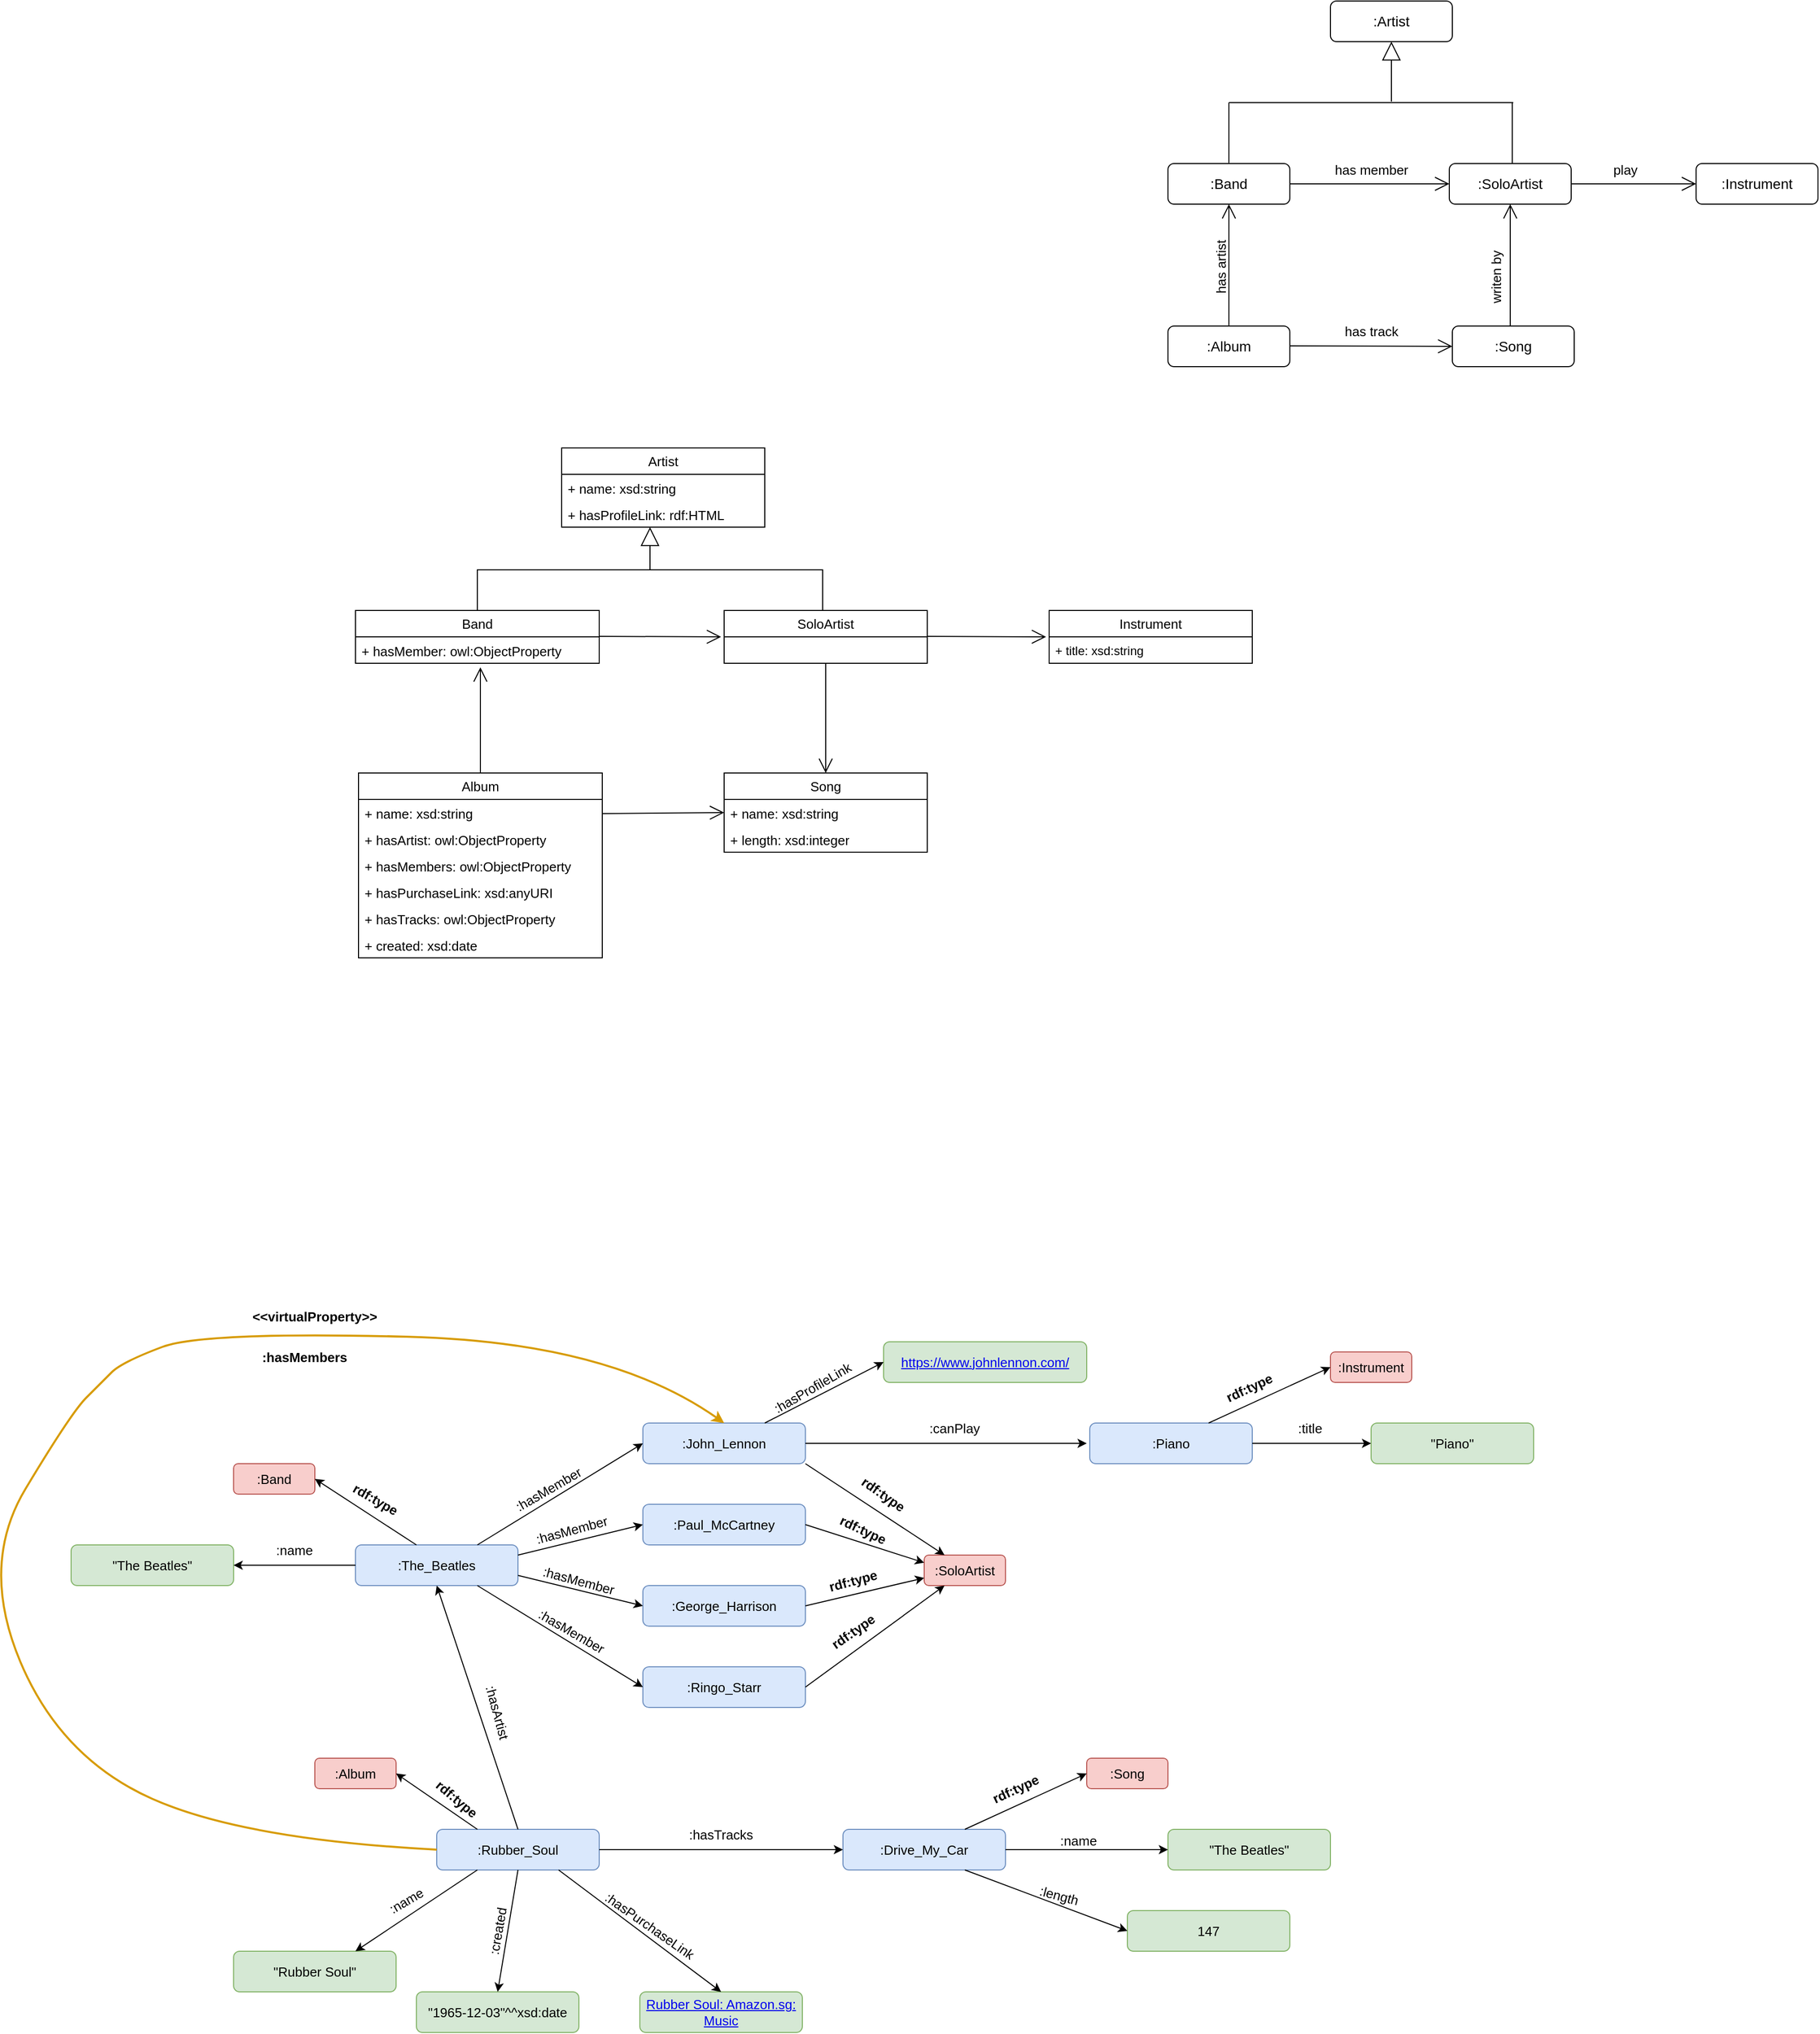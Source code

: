 <mxfile version="27.2.0">
  <diagram name="Page-1" id="ByhGdrDt2DM0ONfzT9Cf">
    <mxGraphModel dx="3758" dy="1886" grid="1" gridSize="10" guides="1" tooltips="1" connect="1" arrows="1" fold="1" page="1" pageScale="1" pageWidth="850" pageHeight="1100" math="0" shadow="0">
      <root>
        <mxCell id="0" />
        <mxCell id="1" parent="0" />
        <mxCell id="3A7KvF8rSeJm4cNPrQmB-1" value="&lt;font style=&quot;font-size: 14px;&quot;&gt;:Artist&lt;/font&gt;" style="rounded=1;whiteSpace=wrap;html=1;" vertex="1" parent="1">
          <mxGeometry x="200" y="-40" width="120" height="40" as="geometry" />
        </mxCell>
        <mxCell id="3A7KvF8rSeJm4cNPrQmB-3" value=":Band" style="rounded=1;whiteSpace=wrap;html=1;fontSize=14;" vertex="1" parent="1">
          <mxGeometry x="40" y="120" width="120" height="40" as="geometry" />
        </mxCell>
        <mxCell id="3A7KvF8rSeJm4cNPrQmB-7" value=":Album" style="rounded=1;whiteSpace=wrap;html=1;fontSize=14;" vertex="1" parent="1">
          <mxGeometry x="40" y="280" width="120" height="40" as="geometry" />
        </mxCell>
        <mxCell id="3A7KvF8rSeJm4cNPrQmB-8" value=":Song" style="rounded=1;whiteSpace=wrap;html=1;fontSize=14;" vertex="1" parent="1">
          <mxGeometry x="320" y="280" width="120" height="40" as="geometry" />
        </mxCell>
        <mxCell id="3A7KvF8rSeJm4cNPrQmB-10" value="" style="endArrow=block;endSize=16;endFill=0;html=1;rounded=0;entryX=0.5;entryY=1;entryDx=0;entryDy=0;" edge="1" parent="1" target="3A7KvF8rSeJm4cNPrQmB-1">
          <mxGeometry width="160" relative="1" as="geometry">
            <mxPoint x="260" y="59" as="sourcePoint" />
            <mxPoint x="310" y="20" as="targetPoint" />
          </mxGeometry>
        </mxCell>
        <mxCell id="3A7KvF8rSeJm4cNPrQmB-13" value="" style="endArrow=none;html=1;rounded=0;" edge="1" parent="1">
          <mxGeometry width="50" height="50" relative="1" as="geometry">
            <mxPoint x="100" y="120" as="sourcePoint" />
            <mxPoint x="100" y="60" as="targetPoint" />
          </mxGeometry>
        </mxCell>
        <mxCell id="3A7KvF8rSeJm4cNPrQmB-14" value="" style="endArrow=none;html=1;rounded=0;exitX=0.5;exitY=0;exitDx=0;exitDy=0;" edge="1" parent="1">
          <mxGeometry width="50" height="50" relative="1" as="geometry">
            <mxPoint x="379" y="120" as="sourcePoint" />
            <mxPoint x="379" y="60" as="targetPoint" />
          </mxGeometry>
        </mxCell>
        <mxCell id="3A7KvF8rSeJm4cNPrQmB-15" value="" style="endArrow=none;html=1;rounded=0;" edge="1" parent="1">
          <mxGeometry width="50" height="50" relative="1" as="geometry">
            <mxPoint x="100" y="60" as="sourcePoint" />
            <mxPoint x="380" y="60" as="targetPoint" />
          </mxGeometry>
        </mxCell>
        <mxCell id="3A7KvF8rSeJm4cNPrQmB-20" value="" style="endArrow=open;endFill=1;endSize=12;html=1;rounded=0;entryX=0.5;entryY=1;entryDx=0;entryDy=0;exitX=0.5;exitY=0;exitDx=0;exitDy=0;" edge="1" parent="1" source="3A7KvF8rSeJm4cNPrQmB-7" target="3A7KvF8rSeJm4cNPrQmB-3">
          <mxGeometry width="160" relative="1" as="geometry">
            <mxPoint x="90" y="279" as="sourcePoint" />
            <mxPoint x="250" y="279" as="targetPoint" />
          </mxGeometry>
        </mxCell>
        <mxCell id="3A7KvF8rSeJm4cNPrQmB-21" value="&lt;span style=&quot;font-size: 13px; font-weight: 400;&quot;&gt;has artist&lt;/span&gt;" style="text;align=center;fontStyle=1;verticalAlign=middle;spacingLeft=3;spacingRight=3;strokeColor=none;rotatable=0;points=[[0,0.5],[1,0.5]];portConstraint=eastwest;html=1;direction=south;horizontal=0;" vertex="1" parent="1">
          <mxGeometry x="77" y="182" width="30" height="80" as="geometry" />
        </mxCell>
        <mxCell id="3A7KvF8rSeJm4cNPrQmB-22" value="" style="endArrow=open;endFill=1;endSize=12;html=1;rounded=0;entryX=0;entryY=0.5;entryDx=0;entryDy=0;" edge="1" parent="1" target="3A7KvF8rSeJm4cNPrQmB-8">
          <mxGeometry width="160" relative="1" as="geometry">
            <mxPoint x="160" y="299.5" as="sourcePoint" />
            <mxPoint x="280" y="300" as="targetPoint" />
          </mxGeometry>
        </mxCell>
        <mxCell id="3A7KvF8rSeJm4cNPrQmB-23" value="&lt;span style=&quot;font-size: 13px; font-weight: 400;&quot;&gt;has track&lt;/span&gt;" style="text;align=center;fontStyle=1;verticalAlign=middle;spacingLeft=3;spacingRight=3;strokeColor=none;rotatable=0;points=[[0,0.5],[1,0.5]];portConstraint=eastwest;html=1;" vertex="1" parent="1">
          <mxGeometry x="200" y="272" width="80" height="26" as="geometry" />
        </mxCell>
        <mxCell id="3A7KvF8rSeJm4cNPrQmB-24" value="" style="endArrow=open;endFill=1;endSize=12;html=1;rounded=0;entryX=0.5;entryY=1;entryDx=0;entryDy=0;" edge="1" parent="1" target="3A7KvF8rSeJm4cNPrQmB-2">
          <mxGeometry width="160" relative="1" as="geometry">
            <mxPoint x="377" y="280" as="sourcePoint" />
            <mxPoint x="590" y="274" as="targetPoint" />
          </mxGeometry>
        </mxCell>
        <mxCell id="3A7KvF8rSeJm4cNPrQmB-25" value="&lt;span style=&quot;font-size: 13px; font-weight: 400;&quot;&gt;writen by&lt;/span&gt;" style="text;align=center;fontStyle=1;verticalAlign=middle;spacingLeft=3;spacingRight=3;strokeColor=none;rotatable=0;points=[[0,0.5],[1,0.5]];portConstraint=eastwest;html=1;horizontal=0;direction=south;" vertex="1" parent="1">
          <mxGeometry x="350" y="192" width="26" height="80" as="geometry" />
        </mxCell>
        <mxCell id="3A7KvF8rSeJm4cNPrQmB-26" value=":Instrument" style="rounded=1;whiteSpace=wrap;html=1;fontSize=14;" vertex="1" parent="1">
          <mxGeometry x="560" y="120" width="120" height="40" as="geometry" />
        </mxCell>
        <mxCell id="3A7KvF8rSeJm4cNPrQmB-27" value="" style="endArrow=open;endFill=1;endSize=12;html=1;rounded=0;entryX=0;entryY=0.5;entryDx=0;entryDy=0;" edge="1" parent="1" source="3A7KvF8rSeJm4cNPrQmB-2" target="3A7KvF8rSeJm4cNPrQmB-26">
          <mxGeometry width="160" relative="1" as="geometry">
            <mxPoint x="400" y="139.5" as="sourcePoint" />
            <mxPoint x="520" y="140" as="targetPoint" />
          </mxGeometry>
        </mxCell>
        <mxCell id="3A7KvF8rSeJm4cNPrQmB-28" value="&lt;span style=&quot;font-size: 13px; font-weight: 400;&quot;&gt;play&lt;/span&gt;" style="text;align=center;fontStyle=1;verticalAlign=middle;spacingLeft=3;spacingRight=3;strokeColor=none;rotatable=0;points=[[0,0.5],[1,0.5]];portConstraint=eastwest;html=1;horizontal=1;" vertex="1" parent="1">
          <mxGeometry x="450" y="113" width="80" height="26" as="geometry" />
        </mxCell>
        <mxCell id="3A7KvF8rSeJm4cNPrQmB-30" value="" style="endArrow=open;endFill=1;endSize=12;html=1;rounded=0;" edge="1" parent="1" target="3A7KvF8rSeJm4cNPrQmB-2">
          <mxGeometry width="160" relative="1" as="geometry">
            <mxPoint x="400" y="139.5" as="sourcePoint" />
            <mxPoint x="520" y="140" as="targetPoint" />
          </mxGeometry>
        </mxCell>
        <mxCell id="3A7KvF8rSeJm4cNPrQmB-2" value="&lt;font style=&quot;font-size: 14px;&quot;&gt;:SoloArtist&lt;/font&gt;" style="rounded=1;whiteSpace=wrap;html=1;" vertex="1" parent="1">
          <mxGeometry x="317" y="120" width="120" height="40" as="geometry" />
        </mxCell>
        <mxCell id="3A7KvF8rSeJm4cNPrQmB-31" value="" style="endArrow=open;endFill=1;endSize=12;html=1;rounded=0;exitX=1;exitY=0.5;exitDx=0;exitDy=0;" edge="1" parent="1" source="3A7KvF8rSeJm4cNPrQmB-3">
          <mxGeometry width="160" relative="1" as="geometry">
            <mxPoint x="167" y="139" as="sourcePoint" />
            <mxPoint x="317" y="140" as="targetPoint" />
          </mxGeometry>
        </mxCell>
        <mxCell id="3A7KvF8rSeJm4cNPrQmB-32" value="&lt;span style=&quot;font-size: 13px; font-weight: 400;&quot;&gt;has member&lt;/span&gt;" style="text;align=center;fontStyle=1;verticalAlign=middle;spacingLeft=3;spacingRight=3;strokeColor=none;rotatable=0;points=[[0,0.5],[1,0.5]];portConstraint=eastwest;html=1;" vertex="1" parent="1">
          <mxGeometry x="200" y="113" width="80" height="26" as="geometry" />
        </mxCell>
        <mxCell id="3A7KvF8rSeJm4cNPrQmB-39" value="Artist" style="swimlane;fontStyle=0;childLayout=stackLayout;horizontal=1;startSize=26;fillColor=none;horizontalStack=0;resizeParent=1;resizeParentMax=0;resizeLast=0;collapsible=1;marginBottom=0;whiteSpace=wrap;html=1;fontSize=13;" vertex="1" parent="1">
          <mxGeometry x="-557" y="400" width="200" height="78" as="geometry" />
        </mxCell>
        <mxCell id="3A7KvF8rSeJm4cNPrQmB-40" value="&lt;font style=&quot;font-size: 13px;&quot;&gt;+ name: xsd:string&lt;/font&gt;" style="text;strokeColor=none;fillColor=none;align=left;verticalAlign=top;spacingLeft=4;spacingRight=4;overflow=hidden;rotatable=0;points=[[0,0.5],[1,0.5]];portConstraint=eastwest;whiteSpace=wrap;html=1;" vertex="1" parent="3A7KvF8rSeJm4cNPrQmB-39">
          <mxGeometry y="26" width="200" height="26" as="geometry" />
        </mxCell>
        <mxCell id="3A7KvF8rSeJm4cNPrQmB-41" value="&lt;font style=&quot;font-size: 13px;&quot;&gt;+ hasProfileLink: rdf:HTML&lt;/font&gt;" style="text;strokeColor=none;fillColor=none;align=left;verticalAlign=top;spacingLeft=4;spacingRight=4;overflow=hidden;rotatable=0;points=[[0,0.5],[1,0.5]];portConstraint=eastwest;whiteSpace=wrap;html=1;" vertex="1" parent="3A7KvF8rSeJm4cNPrQmB-39">
          <mxGeometry y="52" width="200" height="26" as="geometry" />
        </mxCell>
        <mxCell id="3A7KvF8rSeJm4cNPrQmB-44" value="&lt;font style=&quot;font-size: 13px;&quot;&gt;Band&lt;/font&gt;" style="swimlane;fontStyle=0;childLayout=stackLayout;horizontal=1;startSize=26;fillColor=none;horizontalStack=0;resizeParent=1;resizeParentMax=0;resizeLast=0;collapsible=1;marginBottom=0;whiteSpace=wrap;html=1;" vertex="1" parent="1">
          <mxGeometry x="-760" y="560" width="240" height="52" as="geometry" />
        </mxCell>
        <mxCell id="3A7KvF8rSeJm4cNPrQmB-45" value="&lt;font style=&quot;font-size: 13px;&quot;&gt;+ hasMember: owl:ObjectProperty&lt;/font&gt;" style="text;strokeColor=none;fillColor=none;align=left;verticalAlign=top;spacingLeft=4;spacingRight=4;overflow=hidden;rotatable=0;points=[[0,0.5],[1,0.5]];portConstraint=eastwest;whiteSpace=wrap;html=1;" vertex="1" parent="3A7KvF8rSeJm4cNPrQmB-44">
          <mxGeometry y="26" width="240" height="26" as="geometry" />
        </mxCell>
        <mxCell id="3A7KvF8rSeJm4cNPrQmB-48" value="&lt;font style=&quot;font-size: 13px;&quot;&gt;SoloArtist&lt;/font&gt;" style="swimlane;fontStyle=0;childLayout=stackLayout;horizontal=1;startSize=26;fillColor=none;horizontalStack=0;resizeParent=1;resizeParentMax=0;resizeLast=0;collapsible=1;marginBottom=0;whiteSpace=wrap;html=1;" vertex="1" parent="1">
          <mxGeometry x="-397" y="560" width="200" height="52" as="geometry" />
        </mxCell>
        <mxCell id="3A7KvF8rSeJm4cNPrQmB-52" value="&lt;font style=&quot;font-size: 13px;&quot;&gt;Album&lt;/font&gt;" style="swimlane;fontStyle=0;childLayout=stackLayout;horizontal=1;startSize=26;fillColor=none;horizontalStack=0;resizeParent=1;resizeParentMax=0;resizeLast=0;collapsible=1;marginBottom=0;whiteSpace=wrap;html=1;" vertex="1" parent="1">
          <mxGeometry x="-757" y="720" width="240" height="182" as="geometry" />
        </mxCell>
        <mxCell id="3A7KvF8rSeJm4cNPrQmB-53" value="&lt;font style=&quot;font-size: 13px;&quot;&gt;+ name: xsd:string&lt;/font&gt;" style="text;strokeColor=none;fillColor=none;align=left;verticalAlign=top;spacingLeft=4;spacingRight=4;overflow=hidden;rotatable=0;points=[[0,0.5],[1,0.5]];portConstraint=eastwest;whiteSpace=wrap;html=1;" vertex="1" parent="3A7KvF8rSeJm4cNPrQmB-52">
          <mxGeometry y="26" width="240" height="26" as="geometry" />
        </mxCell>
        <mxCell id="3A7KvF8rSeJm4cNPrQmB-54" value="&lt;font style=&quot;font-size: 13px;&quot;&gt;+ hasArtist: owl:ObjectProperty&lt;/font&gt;" style="text;strokeColor=none;fillColor=none;align=left;verticalAlign=top;spacingLeft=4;spacingRight=4;overflow=hidden;rotatable=0;points=[[0,0.5],[1,0.5]];portConstraint=eastwest;whiteSpace=wrap;html=1;" vertex="1" parent="3A7KvF8rSeJm4cNPrQmB-52">
          <mxGeometry y="52" width="240" height="26" as="geometry" />
        </mxCell>
        <mxCell id="3A7KvF8rSeJm4cNPrQmB-55" value="&lt;font style=&quot;font-size: 13px;&quot;&gt;+ hasMembers: owl:ObjectProperty&lt;/font&gt;" style="text;strokeColor=none;fillColor=none;align=left;verticalAlign=top;spacingLeft=4;spacingRight=4;overflow=hidden;rotatable=0;points=[[0,0.5],[1,0.5]];portConstraint=eastwest;whiteSpace=wrap;html=1;" vertex="1" parent="3A7KvF8rSeJm4cNPrQmB-52">
          <mxGeometry y="78" width="240" height="26" as="geometry" />
        </mxCell>
        <mxCell id="3A7KvF8rSeJm4cNPrQmB-56" value="&lt;font style=&quot;font-size: 13px;&quot;&gt;+ hasPurchaseLink: xsd:anyURI&lt;/font&gt;" style="text;strokeColor=none;fillColor=none;align=left;verticalAlign=top;spacingLeft=4;spacingRight=4;overflow=hidden;rotatable=0;points=[[0,0.5],[1,0.5]];portConstraint=eastwest;whiteSpace=wrap;html=1;" vertex="1" parent="3A7KvF8rSeJm4cNPrQmB-52">
          <mxGeometry y="104" width="240" height="26" as="geometry" />
        </mxCell>
        <mxCell id="3A7KvF8rSeJm4cNPrQmB-57" value="&lt;font style=&quot;font-size: 13px;&quot;&gt;+ hasTracks: owl:ObjectProperty&lt;/font&gt;" style="text;strokeColor=none;fillColor=none;align=left;verticalAlign=top;spacingLeft=4;spacingRight=4;overflow=hidden;rotatable=0;points=[[0,0.5],[1,0.5]];portConstraint=eastwest;whiteSpace=wrap;html=1;" vertex="1" parent="3A7KvF8rSeJm4cNPrQmB-52">
          <mxGeometry y="130" width="240" height="26" as="geometry" />
        </mxCell>
        <mxCell id="3A7KvF8rSeJm4cNPrQmB-58" value="&lt;font&gt;+ created: xsd:date&lt;/font&gt;" style="text;strokeColor=none;fillColor=none;align=left;verticalAlign=top;spacingLeft=4;spacingRight=4;overflow=hidden;rotatable=0;points=[[0,0.5],[1,0.5]];portConstraint=eastwest;whiteSpace=wrap;html=1;fontSize=13;" vertex="1" parent="3A7KvF8rSeJm4cNPrQmB-52">
          <mxGeometry y="156" width="240" height="26" as="geometry" />
        </mxCell>
        <mxCell id="3A7KvF8rSeJm4cNPrQmB-59" value="&lt;font style=&quot;font-size: 13px;&quot;&gt;Song&lt;/font&gt;" style="swimlane;fontStyle=0;childLayout=stackLayout;horizontal=1;startSize=26;fillColor=none;horizontalStack=0;resizeParent=1;resizeParentMax=0;resizeLast=0;collapsible=1;marginBottom=0;whiteSpace=wrap;html=1;" vertex="1" parent="1">
          <mxGeometry x="-397" y="720" width="200" height="78" as="geometry" />
        </mxCell>
        <mxCell id="3A7KvF8rSeJm4cNPrQmB-60" value="&lt;font style=&quot;font-size: 13px;&quot;&gt;+ name: xsd:string&lt;/font&gt;" style="text;strokeColor=none;fillColor=none;align=left;verticalAlign=top;spacingLeft=4;spacingRight=4;overflow=hidden;rotatable=0;points=[[0,0.5],[1,0.5]];portConstraint=eastwest;whiteSpace=wrap;html=1;" vertex="1" parent="3A7KvF8rSeJm4cNPrQmB-59">
          <mxGeometry y="26" width="200" height="26" as="geometry" />
        </mxCell>
        <mxCell id="3A7KvF8rSeJm4cNPrQmB-61" value="&lt;font style=&quot;font-size: 13px;&quot;&gt;+ length: xsd:integer&lt;/font&gt;" style="text;strokeColor=none;fillColor=none;align=left;verticalAlign=top;spacingLeft=4;spacingRight=4;overflow=hidden;rotatable=0;points=[[0,0.5],[1,0.5]];portConstraint=eastwest;whiteSpace=wrap;html=1;" vertex="1" parent="3A7KvF8rSeJm4cNPrQmB-59">
          <mxGeometry y="52" width="200" height="26" as="geometry" />
        </mxCell>
        <mxCell id="3A7KvF8rSeJm4cNPrQmB-63" value="&lt;font style=&quot;font-size: 13px;&quot;&gt;Instrument&lt;/font&gt;" style="swimlane;fontStyle=0;childLayout=stackLayout;horizontal=1;startSize=26;fillColor=none;horizontalStack=0;resizeParent=1;resizeParentMax=0;resizeLast=0;collapsible=1;marginBottom=0;whiteSpace=wrap;html=1;" vertex="1" parent="1">
          <mxGeometry x="-77" y="560" width="200" height="52" as="geometry" />
        </mxCell>
        <mxCell id="3A7KvF8rSeJm4cNPrQmB-64" value="+ title: xsd:string" style="text;strokeColor=none;fillColor=none;align=left;verticalAlign=top;spacingLeft=4;spacingRight=4;overflow=hidden;rotatable=0;points=[[0,0.5],[1,0.5]];portConstraint=eastwest;whiteSpace=wrap;html=1;" vertex="1" parent="3A7KvF8rSeJm4cNPrQmB-63">
          <mxGeometry y="26" width="200" height="26" as="geometry" />
        </mxCell>
        <mxCell id="3A7KvF8rSeJm4cNPrQmB-66" value="" style="endArrow=block;endSize=16;endFill=0;html=1;rounded=0;" edge="1" parent="1">
          <mxGeometry width="160" relative="1" as="geometry">
            <mxPoint x="-470" y="520" as="sourcePoint" />
            <mxPoint x="-470" y="478" as="targetPoint" />
            <mxPoint as="offset" />
          </mxGeometry>
        </mxCell>
        <mxCell id="3A7KvF8rSeJm4cNPrQmB-71" value="" style="endArrow=none;html=1;rounded=0;" edge="1" parent="1">
          <mxGeometry width="50" height="50" relative="1" as="geometry">
            <mxPoint x="-640" y="560" as="sourcePoint" />
            <mxPoint x="-480" y="520" as="targetPoint" />
            <Array as="points">
              <mxPoint x="-640" y="520" />
            </Array>
          </mxGeometry>
        </mxCell>
        <mxCell id="3A7KvF8rSeJm4cNPrQmB-72" value="" style="endArrow=none;html=1;rounded=0;" edge="1" parent="1">
          <mxGeometry width="50" height="50" relative="1" as="geometry">
            <mxPoint x="-300" y="560" as="sourcePoint" />
            <mxPoint x="-480" y="520" as="targetPoint" />
            <Array as="points">
              <mxPoint x="-300" y="520" />
            </Array>
          </mxGeometry>
        </mxCell>
        <mxCell id="3A7KvF8rSeJm4cNPrQmB-73" value="" style="endArrow=open;endFill=1;endSize=12;html=1;rounded=0;" edge="1" parent="1">
          <mxGeometry width="160" relative="1" as="geometry">
            <mxPoint x="-197" y="585.5" as="sourcePoint" />
            <mxPoint x="-80" y="586" as="targetPoint" />
          </mxGeometry>
        </mxCell>
        <mxCell id="3A7KvF8rSeJm4cNPrQmB-74" value="" style="endArrow=open;endFill=1;endSize=12;html=1;rounded=0;exitX=0.5;exitY=1;exitDx=0;exitDy=0;entryX=0.5;entryY=0;entryDx=0;entryDy=0;" edge="1" parent="1" source="3A7KvF8rSeJm4cNPrQmB-48" target="3A7KvF8rSeJm4cNPrQmB-59">
          <mxGeometry width="160" relative="1" as="geometry">
            <mxPoint x="40" y="798" as="sourcePoint" />
            <mxPoint x="40" y="690" as="targetPoint" />
          </mxGeometry>
        </mxCell>
        <mxCell id="3A7KvF8rSeJm4cNPrQmB-75" value="" style="endArrow=open;endFill=1;endSize=12;html=1;rounded=0;" edge="1" parent="1">
          <mxGeometry width="160" relative="1" as="geometry">
            <mxPoint x="-520" y="585.5" as="sourcePoint" />
            <mxPoint x="-400" y="586" as="targetPoint" />
          </mxGeometry>
        </mxCell>
        <mxCell id="3A7KvF8rSeJm4cNPrQmB-76" value="" style="endArrow=open;endFill=1;endSize=12;html=1;rounded=0;exitX=0.5;exitY=0;exitDx=0;exitDy=0;" edge="1" parent="1" source="3A7KvF8rSeJm4cNPrQmB-52">
          <mxGeometry width="160" relative="1" as="geometry">
            <mxPoint x="-640" y="710" as="sourcePoint" />
            <mxPoint x="-637" y="616" as="targetPoint" />
          </mxGeometry>
        </mxCell>
        <mxCell id="3A7KvF8rSeJm4cNPrQmB-77" value="" style="endArrow=open;endFill=1;endSize=12;html=1;rounded=0;entryX=0;entryY=0.5;entryDx=0;entryDy=0;" edge="1" parent="1" target="3A7KvF8rSeJm4cNPrQmB-60">
          <mxGeometry width="160" relative="1" as="geometry">
            <mxPoint x="-517" y="760" as="sourcePoint" />
            <mxPoint x="-517" y="660" as="targetPoint" />
          </mxGeometry>
        </mxCell>
        <mxCell id="3A7KvF8rSeJm4cNPrQmB-78" value="&lt;font style=&quot;font-size: 13px;&quot;&gt;:The_Beatles&lt;/font&gt;" style="rounded=1;whiteSpace=wrap;html=1;fillColor=#dae8fc;strokeColor=#6c8ebf;" vertex="1" parent="1">
          <mxGeometry x="-760" y="1480" width="160" height="40" as="geometry" />
        </mxCell>
        <mxCell id="3A7KvF8rSeJm4cNPrQmB-79" value="&lt;font style=&quot;font-size: 13px;&quot;&gt;&quot;The Beatles&quot;&lt;/font&gt;" style="rounded=1;whiteSpace=wrap;html=1;fillColor=#d5e8d4;strokeColor=#82b366;" vertex="1" parent="1">
          <mxGeometry x="-1040" y="1480" width="160" height="40" as="geometry" />
        </mxCell>
        <mxCell id="3A7KvF8rSeJm4cNPrQmB-80" value="" style="endArrow=classic;html=1;rounded=0;entryX=1;entryY=0.5;entryDx=0;entryDy=0;" edge="1" parent="1" target="3A7KvF8rSeJm4cNPrQmB-79">
          <mxGeometry width="50" height="50" relative="1" as="geometry">
            <mxPoint x="-760" y="1500" as="sourcePoint" />
            <mxPoint x="-710" y="1450" as="targetPoint" />
          </mxGeometry>
        </mxCell>
        <mxCell id="3A7KvF8rSeJm4cNPrQmB-81" value="&lt;font style=&quot;font-size: 13px;&quot;&gt;:Band&lt;/font&gt;" style="rounded=1;whiteSpace=wrap;html=1;fillColor=#f8cecc;strokeColor=#b85450;" vertex="1" parent="1">
          <mxGeometry x="-880" y="1400" width="80" height="30" as="geometry" />
        </mxCell>
        <mxCell id="3A7KvF8rSeJm4cNPrQmB-82" value="&lt;font style=&quot;font-size: 13px;&quot;&gt;:Album&lt;/font&gt;" style="rounded=1;whiteSpace=wrap;html=1;fillColor=#f8cecc;strokeColor=#b85450;" vertex="1" parent="1">
          <mxGeometry x="-800" y="1690" width="80" height="30" as="geometry" />
        </mxCell>
        <mxCell id="3A7KvF8rSeJm4cNPrQmB-83" value=":Song" style="rounded=1;whiteSpace=wrap;html=1;fontSize=13;fillColor=#f8cecc;strokeColor=#b85450;" vertex="1" parent="1">
          <mxGeometry x="-40" y="1690" width="80" height="30" as="geometry" />
        </mxCell>
        <mxCell id="3A7KvF8rSeJm4cNPrQmB-84" value="&lt;font style=&quot;font-size: 13px;&quot;&gt;:Instrument&lt;/font&gt;" style="rounded=1;whiteSpace=wrap;html=1;fillColor=#f8cecc;strokeColor=#b85450;" vertex="1" parent="1">
          <mxGeometry x="200" y="1290" width="80" height="30" as="geometry" />
        </mxCell>
        <mxCell id="3A7KvF8rSeJm4cNPrQmB-85" value="&lt;font style=&quot;font-size: 13px;&quot;&gt;:SoloArtist&lt;/font&gt;" style="rounded=1;whiteSpace=wrap;html=1;fillColor=#f8cecc;strokeColor=#b85450;" vertex="1" parent="1">
          <mxGeometry x="-200" y="1490" width="80" height="30" as="geometry" />
        </mxCell>
        <mxCell id="3A7KvF8rSeJm4cNPrQmB-86" value="" style="endArrow=classic;html=1;rounded=0;entryX=1;entryY=0.5;entryDx=0;entryDy=0;" edge="1" parent="1" target="3A7KvF8rSeJm4cNPrQmB-81">
          <mxGeometry width="50" height="50" relative="1" as="geometry">
            <mxPoint x="-700" y="1480" as="sourcePoint" />
            <mxPoint x="-650" y="1430" as="targetPoint" />
          </mxGeometry>
        </mxCell>
        <mxCell id="3A7KvF8rSeJm4cNPrQmB-87" value="&lt;font style=&quot;font-size: 13px;&quot;&gt;:Rubber_Soul&lt;/font&gt;" style="rounded=1;whiteSpace=wrap;html=1;fillColor=#dae8fc;strokeColor=#6c8ebf;" vertex="1" parent="1">
          <mxGeometry x="-680" y="1760" width="160" height="40" as="geometry" />
        </mxCell>
        <mxCell id="3A7KvF8rSeJm4cNPrQmB-88" value="" style="endArrow=classic;html=1;rounded=0;entryX=0.5;entryY=1;entryDx=0;entryDy=0;exitX=0.5;exitY=0;exitDx=0;exitDy=0;" edge="1" parent="1" source="3A7KvF8rSeJm4cNPrQmB-87" target="3A7KvF8rSeJm4cNPrQmB-78">
          <mxGeometry width="50" height="50" relative="1" as="geometry">
            <mxPoint x="-600" y="1680" as="sourcePoint" />
            <mxPoint x="-550" y="1630" as="targetPoint" />
          </mxGeometry>
        </mxCell>
        <mxCell id="3A7KvF8rSeJm4cNPrQmB-89" value="&lt;font style=&quot;font-size: 13px;&quot;&gt;&quot;Rubber Soul&quot;&lt;/font&gt;" style="rounded=1;whiteSpace=wrap;html=1;fillColor=#d5e8d4;strokeColor=#82b366;" vertex="1" parent="1">
          <mxGeometry x="-880" y="1880" width="160" height="40" as="geometry" />
        </mxCell>
        <mxCell id="3A7KvF8rSeJm4cNPrQmB-90" value="&lt;font style=&quot;font-size: 13px;&quot;&gt;&quot;1965-12-03&quot;^^xsd:date&lt;/font&gt;" style="rounded=1;whiteSpace=wrap;html=1;fillColor=#d5e8d4;strokeColor=#82b366;" vertex="1" parent="1">
          <mxGeometry x="-700" y="1920" width="160" height="40" as="geometry" />
        </mxCell>
        <mxCell id="3A7KvF8rSeJm4cNPrQmB-91" value="&lt;font style=&quot;font-size: 13px;&quot;&gt;:John_Lennon&lt;/font&gt;" style="rounded=1;whiteSpace=wrap;html=1;fillColor=#dae8fc;strokeColor=#6c8ebf;" vertex="1" parent="1">
          <mxGeometry x="-477" y="1360" width="160" height="40" as="geometry" />
        </mxCell>
        <mxCell id="3A7KvF8rSeJm4cNPrQmB-92" value="&lt;font style=&quot;font-size: 13px;&quot;&gt;:Paul_McCartney&lt;/font&gt;" style="rounded=1;whiteSpace=wrap;html=1;fillColor=#dae8fc;strokeColor=#6c8ebf;" vertex="1" parent="1">
          <mxGeometry x="-477" y="1440" width="160" height="40" as="geometry" />
        </mxCell>
        <mxCell id="3A7KvF8rSeJm4cNPrQmB-93" value="&lt;font style=&quot;font-size: 13px;&quot;&gt;:George_Harrison&lt;/font&gt;" style="rounded=1;whiteSpace=wrap;html=1;fillColor=#dae8fc;strokeColor=#6c8ebf;" vertex="1" parent="1">
          <mxGeometry x="-477" y="1520" width="160" height="40" as="geometry" />
        </mxCell>
        <mxCell id="3A7KvF8rSeJm4cNPrQmB-94" value="&lt;font style=&quot;font-size: 13px;&quot;&gt;:Ringo_Starr&lt;/font&gt;" style="rounded=1;whiteSpace=wrap;html=1;fillColor=#dae8fc;strokeColor=#6c8ebf;" vertex="1" parent="1">
          <mxGeometry x="-477" y="1600" width="160" height="40" as="geometry" />
        </mxCell>
        <mxCell id="3A7KvF8rSeJm4cNPrQmB-95" value="" style="endArrow=classic;html=1;rounded=0;entryX=0;entryY=0.5;entryDx=0;entryDy=0;exitX=0.75;exitY=0;exitDx=0;exitDy=0;" edge="1" parent="1" source="3A7KvF8rSeJm4cNPrQmB-78" target="3A7KvF8rSeJm4cNPrQmB-91">
          <mxGeometry width="50" height="50" relative="1" as="geometry">
            <mxPoint x="-600" y="1480" as="sourcePoint" />
            <mxPoint x="-550" y="1430" as="targetPoint" />
          </mxGeometry>
        </mxCell>
        <mxCell id="3A7KvF8rSeJm4cNPrQmB-96" value="" style="endArrow=classic;html=1;rounded=0;entryX=0;entryY=0.5;entryDx=0;entryDy=0;exitX=1;exitY=0.25;exitDx=0;exitDy=0;" edge="1" parent="1" source="3A7KvF8rSeJm4cNPrQmB-78" target="3A7KvF8rSeJm4cNPrQmB-92">
          <mxGeometry width="50" height="50" relative="1" as="geometry">
            <mxPoint x="-600" y="1500" as="sourcePoint" />
            <mxPoint x="-440" y="1400" as="targetPoint" />
          </mxGeometry>
        </mxCell>
        <mxCell id="3A7KvF8rSeJm4cNPrQmB-97" value="" style="endArrow=classic;html=1;rounded=0;entryX=0;entryY=0.5;entryDx=0;entryDy=0;exitX=1;exitY=0.75;exitDx=0;exitDy=0;" edge="1" parent="1" source="3A7KvF8rSeJm4cNPrQmB-78" target="3A7KvF8rSeJm4cNPrQmB-93">
          <mxGeometry width="50" height="50" relative="1" as="geometry">
            <mxPoint x="-600" y="1500" as="sourcePoint" />
            <mxPoint x="-440" y="1470" as="targetPoint" />
          </mxGeometry>
        </mxCell>
        <mxCell id="3A7KvF8rSeJm4cNPrQmB-98" value="" style="endArrow=classic;html=1;rounded=0;entryX=0;entryY=0.5;entryDx=0;entryDy=0;exitX=0.75;exitY=1;exitDx=0;exitDy=0;" edge="1" parent="1" source="3A7KvF8rSeJm4cNPrQmB-78" target="3A7KvF8rSeJm4cNPrQmB-94">
          <mxGeometry width="50" height="50" relative="1" as="geometry">
            <mxPoint x="-600" y="1520" as="sourcePoint" />
            <mxPoint x="-440" y="1560" as="targetPoint" />
          </mxGeometry>
        </mxCell>
        <mxCell id="3A7KvF8rSeJm4cNPrQmB-99" value="" style="endArrow=classic;html=1;rounded=0;entryX=0.25;entryY=0;entryDx=0;entryDy=0;exitX=1;exitY=1;exitDx=0;exitDy=0;" edge="1" parent="1" source="3A7KvF8rSeJm4cNPrQmB-91" target="3A7KvF8rSeJm4cNPrQmB-85">
          <mxGeometry width="50" height="50" relative="1" as="geometry">
            <mxPoint x="-317" y="1380" as="sourcePoint" />
            <mxPoint x="-267" y="1330" as="targetPoint" />
          </mxGeometry>
        </mxCell>
        <mxCell id="3A7KvF8rSeJm4cNPrQmB-100" value="" style="endArrow=classic;html=1;rounded=0;entryX=0;entryY=0.25;entryDx=0;entryDy=0;" edge="1" parent="1" target="3A7KvF8rSeJm4cNPrQmB-85">
          <mxGeometry width="50" height="50" relative="1" as="geometry">
            <mxPoint x="-317" y="1460" as="sourcePoint" />
            <mxPoint x="-267" y="1410" as="targetPoint" />
          </mxGeometry>
        </mxCell>
        <mxCell id="3A7KvF8rSeJm4cNPrQmB-101" value="" style="endArrow=classic;html=1;rounded=0;entryX=0;entryY=0.75;entryDx=0;entryDy=0;" edge="1" parent="1" target="3A7KvF8rSeJm4cNPrQmB-85">
          <mxGeometry width="50" height="50" relative="1" as="geometry">
            <mxPoint x="-317" y="1540" as="sourcePoint" />
            <mxPoint x="-267" y="1490" as="targetPoint" />
          </mxGeometry>
        </mxCell>
        <mxCell id="3A7KvF8rSeJm4cNPrQmB-102" value="" style="endArrow=classic;html=1;rounded=0;entryX=0.25;entryY=1;entryDx=0;entryDy=0;" edge="1" parent="1" target="3A7KvF8rSeJm4cNPrQmB-85">
          <mxGeometry width="50" height="50" relative="1" as="geometry">
            <mxPoint x="-317" y="1620" as="sourcePoint" />
            <mxPoint x="-267" y="1570" as="targetPoint" />
          </mxGeometry>
        </mxCell>
        <mxCell id="3A7KvF8rSeJm4cNPrQmB-103" value="" style="endArrow=classic;html=1;rounded=0;entryX=1;entryY=0.5;entryDx=0;entryDy=0;exitX=0.25;exitY=0;exitDx=0;exitDy=0;" edge="1" parent="1" source="3A7KvF8rSeJm4cNPrQmB-87" target="3A7KvF8rSeJm4cNPrQmB-82">
          <mxGeometry width="50" height="50" relative="1" as="geometry">
            <mxPoint x="-660" y="1760" as="sourcePoint" />
            <mxPoint x="-610" y="1710" as="targetPoint" />
          </mxGeometry>
        </mxCell>
        <mxCell id="3A7KvF8rSeJm4cNPrQmB-104" value="" style="endArrow=classic;html=1;rounded=0;entryX=0.75;entryY=0;entryDx=0;entryDy=0;exitX=0.25;exitY=1;exitDx=0;exitDy=0;" edge="1" parent="1" source="3A7KvF8rSeJm4cNPrQmB-87" target="3A7KvF8rSeJm4cNPrQmB-89">
          <mxGeometry width="50" height="50" relative="1" as="geometry">
            <mxPoint x="-680" y="1780" as="sourcePoint" />
            <mxPoint x="-630" y="1730" as="targetPoint" />
          </mxGeometry>
        </mxCell>
        <mxCell id="3A7KvF8rSeJm4cNPrQmB-105" value="" style="endArrow=classic;html=1;rounded=0;exitX=0.5;exitY=1;exitDx=0;exitDy=0;entryX=0.5;entryY=0;entryDx=0;entryDy=0;" edge="1" parent="1" source="3A7KvF8rSeJm4cNPrQmB-87" target="3A7KvF8rSeJm4cNPrQmB-90">
          <mxGeometry width="50" height="50" relative="1" as="geometry">
            <mxPoint x="-750" y="1885" as="sourcePoint" />
            <mxPoint x="-637" y="1930" as="targetPoint" />
          </mxGeometry>
        </mxCell>
        <mxCell id="3A7KvF8rSeJm4cNPrQmB-106" value=":Drive_My_Car" style="rounded=1;whiteSpace=wrap;html=1;fontSize=13;fillColor=#dae8fc;strokeColor=#6c8ebf;" vertex="1" parent="1">
          <mxGeometry x="-280" y="1760" width="160" height="40" as="geometry" />
        </mxCell>
        <mxCell id="3A7KvF8rSeJm4cNPrQmB-107" value="&quot;The Beatles&quot;" style="rounded=1;whiteSpace=wrap;html=1;fontSize=13;fillColor=#d5e8d4;strokeColor=#82b366;" vertex="1" parent="1">
          <mxGeometry x="40" y="1760" width="160" height="40" as="geometry" />
        </mxCell>
        <mxCell id="3A7KvF8rSeJm4cNPrQmB-108" value="&lt;font style=&quot;font-size: 13px;&quot;&gt;147&lt;/font&gt;" style="rounded=1;whiteSpace=wrap;html=1;fillColor=#d5e8d4;strokeColor=#82b366;" vertex="1" parent="1">
          <mxGeometry y="1840" width="160" height="40" as="geometry" />
        </mxCell>
        <mxCell id="3A7KvF8rSeJm4cNPrQmB-109" value="" style="endArrow=classic;html=1;rounded=0;entryX=0;entryY=0.5;entryDx=0;entryDy=0;exitX=0.75;exitY=0;exitDx=0;exitDy=0;" edge="1" parent="1" source="3A7KvF8rSeJm4cNPrQmB-106" target="3A7KvF8rSeJm4cNPrQmB-83">
          <mxGeometry width="50" height="50" relative="1" as="geometry">
            <mxPoint x="-160" y="1760" as="sourcePoint" />
            <mxPoint x="-110" y="1710" as="targetPoint" />
          </mxGeometry>
        </mxCell>
        <mxCell id="3A7KvF8rSeJm4cNPrQmB-110" value="" style="endArrow=classic;html=1;rounded=0;" edge="1" parent="1" target="3A7KvF8rSeJm4cNPrQmB-107">
          <mxGeometry width="50" height="50" relative="1" as="geometry">
            <mxPoint x="-120" y="1780" as="sourcePoint" />
            <mxPoint x="-160" y="1690" as="targetPoint" />
          </mxGeometry>
        </mxCell>
        <mxCell id="3A7KvF8rSeJm4cNPrQmB-111" value="" style="endArrow=classic;html=1;rounded=0;entryX=0;entryY=0.5;entryDx=0;entryDy=0;" edge="1" parent="1" target="3A7KvF8rSeJm4cNPrQmB-108">
          <mxGeometry width="50" height="50" relative="1" as="geometry">
            <mxPoint x="-160" y="1800" as="sourcePoint" />
            <mxPoint x="-110" y="1750" as="targetPoint" />
          </mxGeometry>
        </mxCell>
        <mxCell id="3A7KvF8rSeJm4cNPrQmB-112" value="" style="endArrow=classic;html=1;rounded=0;entryX=0;entryY=0.5;entryDx=0;entryDy=0;" edge="1" parent="1" target="3A7KvF8rSeJm4cNPrQmB-106">
          <mxGeometry width="50" height="50" relative="1" as="geometry">
            <mxPoint x="-520" y="1780" as="sourcePoint" />
            <mxPoint x="-470" y="1730" as="targetPoint" />
          </mxGeometry>
        </mxCell>
        <mxCell id="3A7KvF8rSeJm4cNPrQmB-113" value="&lt;font style=&quot;font-size: 13px;&quot;&gt;:Piano&lt;/font&gt;" style="rounded=1;whiteSpace=wrap;html=1;fillColor=#dae8fc;strokeColor=#6c8ebf;" vertex="1" parent="1">
          <mxGeometry x="-37" y="1360" width="160" height="40" as="geometry" />
        </mxCell>
        <mxCell id="3A7KvF8rSeJm4cNPrQmB-114" value="&lt;font style=&quot;font-size: 13px;&quot;&gt;&quot;Piano&quot;&lt;/font&gt;" style="rounded=1;whiteSpace=wrap;html=1;fillColor=#d5e8d4;strokeColor=#82b366;" vertex="1" parent="1">
          <mxGeometry x="240" y="1360" width="160" height="40" as="geometry" />
        </mxCell>
        <mxCell id="3A7KvF8rSeJm4cNPrQmB-115" value="" style="endArrow=classic;html=1;rounded=0;exitX=1;exitY=0.5;exitDx=0;exitDy=0;" edge="1" parent="1" source="3A7KvF8rSeJm4cNPrQmB-91">
          <mxGeometry width="50" height="50" relative="1" as="geometry">
            <mxPoint x="-317" y="1380" as="sourcePoint" />
            <mxPoint x="-40" y="1380" as="targetPoint" />
          </mxGeometry>
        </mxCell>
        <mxCell id="3A7KvF8rSeJm4cNPrQmB-116" value="" style="endArrow=classic;html=1;rounded=0;entryX=0;entryY=0.5;entryDx=0;entryDy=0;" edge="1" parent="1" target="3A7KvF8rSeJm4cNPrQmB-84">
          <mxGeometry width="50" height="50" relative="1" as="geometry">
            <mxPoint x="80" y="1360" as="sourcePoint" />
            <mxPoint x="130" y="1310" as="targetPoint" />
          </mxGeometry>
        </mxCell>
        <mxCell id="3A7KvF8rSeJm4cNPrQmB-117" value="" style="endArrow=classic;html=1;rounded=0;entryX=0;entryY=0.5;entryDx=0;entryDy=0;" edge="1" parent="1" target="3A7KvF8rSeJm4cNPrQmB-114">
          <mxGeometry width="50" height="50" relative="1" as="geometry">
            <mxPoint x="123" y="1380" as="sourcePoint" />
            <mxPoint x="173" y="1330" as="targetPoint" />
          </mxGeometry>
        </mxCell>
        <mxCell id="3A7KvF8rSeJm4cNPrQmB-118" value="&lt;b&gt;rdf:type&lt;/b&gt;" style="text;html=1;align=center;verticalAlign=middle;whiteSpace=wrap;rounded=0;fontSize=13;rotation=-25;" vertex="1" parent="1">
          <mxGeometry x="90" y="1310" width="60" height="30" as="geometry" />
        </mxCell>
        <mxCell id="3A7KvF8rSeJm4cNPrQmB-119" value="&lt;b&gt;rdf:type&lt;/b&gt;" style="text;html=1;align=center;verticalAlign=middle;whiteSpace=wrap;rounded=0;fontSize=13;rotation=30;" vertex="1" parent="1">
          <mxGeometry x="-770.001" y="1420.003" width="60" height="30" as="geometry" />
        </mxCell>
        <mxCell id="3A7KvF8rSeJm4cNPrQmB-125" value="&lt;b&gt;rdf:type&lt;/b&gt;" style="text;html=1;align=center;verticalAlign=middle;whiteSpace=wrap;rounded=0;fontSize=13;rotation=-25;" vertex="1" parent="1">
          <mxGeometry x="-139.999" y="1705.0" width="60" height="30" as="geometry" />
        </mxCell>
        <mxCell id="3A7KvF8rSeJm4cNPrQmB-127" value="&lt;b&gt;rdf:type&lt;/b&gt;" style="text;html=1;align=center;verticalAlign=middle;whiteSpace=wrap;rounded=0;fontSize=13;rotation=35;" vertex="1" parent="1">
          <mxGeometry x="-270.001" y="1415.003" width="60" height="30" as="geometry" />
        </mxCell>
        <mxCell id="3A7KvF8rSeJm4cNPrQmB-128" value="&lt;b&gt;rdf:type&lt;/b&gt;" style="text;html=1;align=center;verticalAlign=middle;whiteSpace=wrap;rounded=0;fontSize=13;rotation=25;" vertex="1" parent="1">
          <mxGeometry x="-290.0" y="1450.0" width="60" height="30" as="geometry" />
        </mxCell>
        <mxCell id="3A7KvF8rSeJm4cNPrQmB-129" value="&lt;b&gt;rdf:type&lt;/b&gt;" style="text;html=1;align=center;verticalAlign=middle;whiteSpace=wrap;rounded=0;fontSize=13;rotation=-15;" vertex="1" parent="1">
          <mxGeometry x="-300.001" y="1500.003" width="60" height="30" as="geometry" />
        </mxCell>
        <mxCell id="3A7KvF8rSeJm4cNPrQmB-130" value="&lt;b&gt;rdf:type&lt;/b&gt;" style="text;html=1;align=center;verticalAlign=middle;whiteSpace=wrap;rounded=0;fontSize=13;rotation=-35;" vertex="1" parent="1">
          <mxGeometry x="-300.0" y="1550.003" width="60" height="30" as="geometry" />
        </mxCell>
        <mxCell id="3A7KvF8rSeJm4cNPrQmB-134" value="&lt;font&gt;:name&lt;/font&gt;" style="text;html=1;align=center;verticalAlign=middle;whiteSpace=wrap;rounded=0;fontSize=13;" vertex="1" parent="1">
          <mxGeometry x="-850" y="1470" width="60" height="30" as="geometry" />
        </mxCell>
        <mxCell id="3A7KvF8rSeJm4cNPrQmB-135" value="&lt;font style=&quot;font-size: 13px;&quot;&gt;:name&lt;/font&gt;" style="text;html=1;align=center;verticalAlign=middle;whiteSpace=wrap;rounded=0;rotation=-30;" vertex="1" parent="1">
          <mxGeometry x="-740" y="1815" width="60" height="30" as="geometry" />
        </mxCell>
        <mxCell id="3A7KvF8rSeJm4cNPrQmB-136" value="&lt;font style=&quot;font-size: 13px;&quot;&gt;:created&lt;/font&gt;" style="text;html=1;align=center;verticalAlign=middle;whiteSpace=wrap;rounded=0;rotation=-80;" vertex="1" parent="1">
          <mxGeometry x="-650" y="1845" width="60" height="30" as="geometry" />
        </mxCell>
        <mxCell id="3A7KvF8rSeJm4cNPrQmB-137" value="&lt;span class=&quot;relative -mx-px my-[-0.2rem] rounded px-px py-[0.2rem] transition-colors duration-100 ease-in-out&quot;&gt;&lt;a target=&quot;_new&quot; rel=&quot;noopener noreferrer&quot; data-is-only-node=&quot;&quot; data-is-last-node=&quot;&quot; data-end=&quot;27&quot; data-start=&quot;0&quot; href=&quot;https://www.johnlennon.com/&quot;&gt;&lt;font style=&quot;font-size: 13px;&quot;&gt;https://www.johnlennon.com/&lt;/font&gt;&lt;/a&gt;&lt;/span&gt;" style="rounded=1;whiteSpace=wrap;html=1;fillColor=#d5e8d4;strokeColor=#82b366;" vertex="1" parent="1">
          <mxGeometry x="-240" y="1280" width="200" height="40" as="geometry" />
        </mxCell>
        <mxCell id="3A7KvF8rSeJm4cNPrQmB-138" value="" style="endArrow=classic;html=1;rounded=0;entryX=0;entryY=0.5;entryDx=0;entryDy=0;" edge="1" parent="1" target="3A7KvF8rSeJm4cNPrQmB-137">
          <mxGeometry width="50" height="50" relative="1" as="geometry">
            <mxPoint x="-357" y="1360" as="sourcePoint" />
            <mxPoint x="-307" y="1310" as="targetPoint" />
          </mxGeometry>
        </mxCell>
        <mxCell id="3A7KvF8rSeJm4cNPrQmB-139" value=":canPlay" style="text;html=1;align=center;verticalAlign=middle;whiteSpace=wrap;rounded=0;fontSize=13;rotation=0;" vertex="1" parent="1">
          <mxGeometry x="-200" y="1350" width="60" height="30" as="geometry" />
        </mxCell>
        <mxCell id="3A7KvF8rSeJm4cNPrQmB-140" value=":hasProfileLink" style="text;html=1;align=center;verticalAlign=middle;whiteSpace=wrap;rounded=0;fontSize=13;rotation=-30;" vertex="1" parent="1">
          <mxGeometry x="-340" y="1310" width="60" height="30" as="geometry" />
        </mxCell>
        <mxCell id="3A7KvF8rSeJm4cNPrQmB-141" value="&lt;font&gt;:title&lt;/font&gt;" style="text;html=1;align=center;verticalAlign=middle;whiteSpace=wrap;rounded=0;fontSize=13;" vertex="1" parent="1">
          <mxGeometry x="150" y="1350" width="60" height="30" as="geometry" />
        </mxCell>
        <mxCell id="3A7KvF8rSeJm4cNPrQmB-142" value="&lt;font style=&quot;font-size: 13px;&quot;&gt;:name&lt;/font&gt;" style="text;html=1;align=center;verticalAlign=middle;whiteSpace=wrap;rounded=0;" vertex="1" parent="1">
          <mxGeometry x="-78" y="1756" width="60" height="30" as="geometry" />
        </mxCell>
        <mxCell id="3A7KvF8rSeJm4cNPrQmB-143" value="&lt;font style=&quot;font-size: 13px;&quot;&gt;:length&lt;/font&gt;" style="text;html=1;align=center;verticalAlign=middle;whiteSpace=wrap;rounded=0;rotation=15;" vertex="1" parent="1">
          <mxGeometry x="-97" y="1810" width="60" height="30" as="geometry" />
        </mxCell>
        <mxCell id="3A7KvF8rSeJm4cNPrQmB-145" value="&lt;font style=&quot;font-size: 13px;&quot;&gt;:hasArtist&lt;/font&gt;" style="text;html=1;align=center;verticalAlign=middle;whiteSpace=wrap;rounded=0;rotation=75;" vertex="1" parent="1">
          <mxGeometry x="-650" y="1630" width="60" height="30" as="geometry" />
        </mxCell>
        <mxCell id="3A7KvF8rSeJm4cNPrQmB-146" value="&lt;font&gt;:hasMember&lt;/font&gt;" style="text;html=1;align=center;verticalAlign=middle;whiteSpace=wrap;rounded=0;rotation=-30;fontSize=13;" vertex="1" parent="1">
          <mxGeometry x="-600" y="1410" width="60" height="30" as="geometry" />
        </mxCell>
        <mxCell id="3A7KvF8rSeJm4cNPrQmB-147" value="&lt;font&gt;:hasMember&lt;/font&gt;" style="text;html=1;align=center;verticalAlign=middle;whiteSpace=wrap;rounded=0;rotation=-15;fontSize=13;" vertex="1" parent="1">
          <mxGeometry x="-576.999" y="1450.0" width="60" height="30" as="geometry" />
        </mxCell>
        <mxCell id="3A7KvF8rSeJm4cNPrQmB-148" value="&lt;font&gt;:hasMember&lt;/font&gt;" style="text;html=1;align=center;verticalAlign=middle;whiteSpace=wrap;rounded=0;rotation=15;fontSize=13;" vertex="1" parent="1">
          <mxGeometry x="-570.0" y="1500.003" width="60" height="30" as="geometry" />
        </mxCell>
        <mxCell id="3A7KvF8rSeJm4cNPrQmB-149" value="&lt;font&gt;:hasMember&lt;/font&gt;" style="text;html=1;align=center;verticalAlign=middle;whiteSpace=wrap;rounded=0;rotation=30;fontSize=13;" vertex="1" parent="1">
          <mxGeometry x="-577.0" y="1550.003" width="60" height="30" as="geometry" />
        </mxCell>
        <mxCell id="3A7KvF8rSeJm4cNPrQmB-150" value="&lt;font style=&quot;font-size: 13px;&quot;&gt;:hasTracks&lt;/font&gt;" style="text;html=1;align=center;verticalAlign=middle;whiteSpace=wrap;rounded=0;" vertex="1" parent="1">
          <mxGeometry x="-430" y="1750" width="60" height="30" as="geometry" />
        </mxCell>
        <mxCell id="3A7KvF8rSeJm4cNPrQmB-151" value="&lt;a href=&quot;https://www.amazon.sg/dp/B0041KVZ0Y&quot;&gt;&lt;font style=&quot;font-size: 13px;&quot;&gt;Rubber Soul: Amazon.sg: Music&lt;/font&gt;&lt;/a&gt;" style="rounded=1;whiteSpace=wrap;html=1;fillColor=#d5e8d4;strokeColor=#82b366;" vertex="1" parent="1">
          <mxGeometry x="-480" y="1920" width="160" height="40" as="geometry" />
        </mxCell>
        <mxCell id="3A7KvF8rSeJm4cNPrQmB-152" value="" style="endArrow=classic;html=1;rounded=0;exitX=0.75;exitY=1;exitDx=0;exitDy=0;entryX=0.5;entryY=0;entryDx=0;entryDy=0;" edge="1" parent="1" source="3A7KvF8rSeJm4cNPrQmB-87" target="3A7KvF8rSeJm4cNPrQmB-151">
          <mxGeometry width="50" height="50" relative="1" as="geometry">
            <mxPoint x="-595" y="1910" as="sourcePoint" />
            <mxPoint x="-545" y="1860" as="targetPoint" />
          </mxGeometry>
        </mxCell>
        <mxCell id="3A7KvF8rSeJm4cNPrQmB-156" value="&lt;font style=&quot;font-size: 13px;&quot;&gt;&lt;b&gt;rdf:type&lt;/b&gt;&lt;/font&gt;" style="text;html=1;align=center;verticalAlign=middle;whiteSpace=wrap;rounded=0;rotation=40;" vertex="1" parent="1">
          <mxGeometry x="-690" y="1715" width="60" height="30" as="geometry" />
        </mxCell>
        <mxCell id="3A7KvF8rSeJm4cNPrQmB-157" value="" style="curved=1;endArrow=classic;html=1;rounded=0;exitX=0;exitY=0.5;exitDx=0;exitDy=0;entryX=0.5;entryY=0;entryDx=0;entryDy=0;strokeWidth=2;fillColor=#ffe6cc;strokeColor=#d79b00;" edge="1" parent="1" source="3A7KvF8rSeJm4cNPrQmB-87" target="3A7KvF8rSeJm4cNPrQmB-91">
          <mxGeometry width="50" height="50" relative="1" as="geometry">
            <mxPoint x="-920" y="1770" as="sourcePoint" />
            <mxPoint x="-1120" y="1400" as="targetPoint" />
            <Array as="points">
              <mxPoint x="-870" y="1770" />
              <mxPoint x="-1050" y="1690" />
              <mxPoint x="-1130" y="1500" />
              <mxPoint x="-1040" y="1350" />
              <mxPoint x="-1010" y="1320" />
              <mxPoint x="-990" y="1300" />
              <mxPoint x="-910" y="1270" />
              <mxPoint x="-510" y="1280" />
            </Array>
          </mxGeometry>
        </mxCell>
        <mxCell id="3A7KvF8rSeJm4cNPrQmB-158" value="&lt;font style=&quot;font-size: 13px;&quot;&gt;&lt;b&gt;&amp;lt;&amp;lt;virtualProperty&amp;gt;&amp;gt;&lt;/b&gt;&lt;/font&gt;" style="text;html=1;align=center;verticalAlign=middle;whiteSpace=wrap;rounded=0;" vertex="1" parent="1">
          <mxGeometry x="-830" y="1240" width="60" height="30" as="geometry" />
        </mxCell>
        <mxCell id="3A7KvF8rSeJm4cNPrQmB-159" value="&lt;b&gt;:hasMembers&lt;/b&gt;" style="text;html=1;align=center;verticalAlign=middle;whiteSpace=wrap;rounded=0;fontSize=13;" vertex="1" parent="1">
          <mxGeometry x="-840" y="1280" width="60" height="30" as="geometry" />
        </mxCell>
        <mxCell id="3A7KvF8rSeJm4cNPrQmB-160" value="&lt;font style=&quot;font-size: 13px;&quot;&gt;:hasPurchaseLink&lt;/font&gt;" style="text;html=1;align=center;verticalAlign=middle;whiteSpace=wrap;rounded=0;rotation=35;" vertex="1" parent="1">
          <mxGeometry x="-500" y="1840" width="60" height="30" as="geometry" />
        </mxCell>
      </root>
    </mxGraphModel>
  </diagram>
</mxfile>

